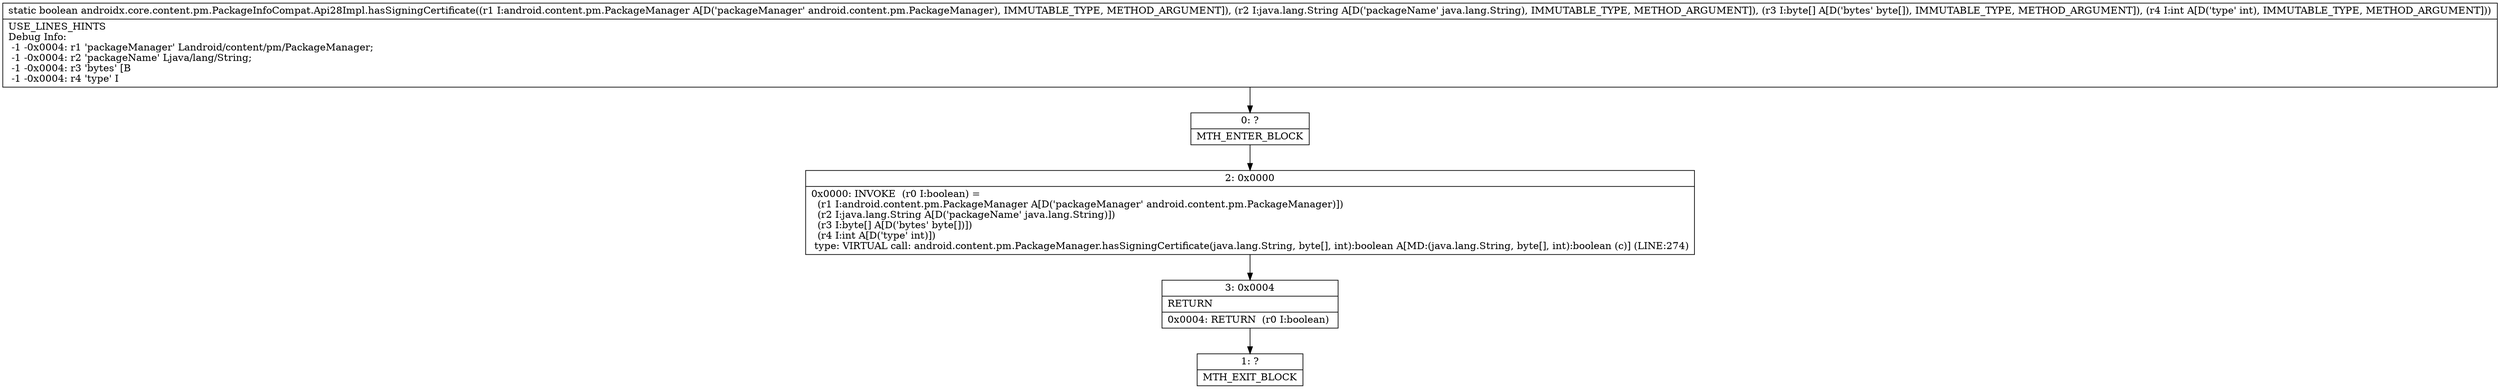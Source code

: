 digraph "CFG forandroidx.core.content.pm.PackageInfoCompat.Api28Impl.hasSigningCertificate(Landroid\/content\/pm\/PackageManager;Ljava\/lang\/String;[BI)Z" {
Node_0 [shape=record,label="{0\:\ ?|MTH_ENTER_BLOCK\l}"];
Node_2 [shape=record,label="{2\:\ 0x0000|0x0000: INVOKE  (r0 I:boolean) = \l  (r1 I:android.content.pm.PackageManager A[D('packageManager' android.content.pm.PackageManager)])\l  (r2 I:java.lang.String A[D('packageName' java.lang.String)])\l  (r3 I:byte[] A[D('bytes' byte[])])\l  (r4 I:int A[D('type' int)])\l type: VIRTUAL call: android.content.pm.PackageManager.hasSigningCertificate(java.lang.String, byte[], int):boolean A[MD:(java.lang.String, byte[], int):boolean (c)] (LINE:274)\l}"];
Node_3 [shape=record,label="{3\:\ 0x0004|RETURN\l|0x0004: RETURN  (r0 I:boolean) \l}"];
Node_1 [shape=record,label="{1\:\ ?|MTH_EXIT_BLOCK\l}"];
MethodNode[shape=record,label="{static boolean androidx.core.content.pm.PackageInfoCompat.Api28Impl.hasSigningCertificate((r1 I:android.content.pm.PackageManager A[D('packageManager' android.content.pm.PackageManager), IMMUTABLE_TYPE, METHOD_ARGUMENT]), (r2 I:java.lang.String A[D('packageName' java.lang.String), IMMUTABLE_TYPE, METHOD_ARGUMENT]), (r3 I:byte[] A[D('bytes' byte[]), IMMUTABLE_TYPE, METHOD_ARGUMENT]), (r4 I:int A[D('type' int), IMMUTABLE_TYPE, METHOD_ARGUMENT]))  | USE_LINES_HINTS\lDebug Info:\l  \-1 \-0x0004: r1 'packageManager' Landroid\/content\/pm\/PackageManager;\l  \-1 \-0x0004: r2 'packageName' Ljava\/lang\/String;\l  \-1 \-0x0004: r3 'bytes' [B\l  \-1 \-0x0004: r4 'type' I\l}"];
MethodNode -> Node_0;Node_0 -> Node_2;
Node_2 -> Node_3;
Node_3 -> Node_1;
}

